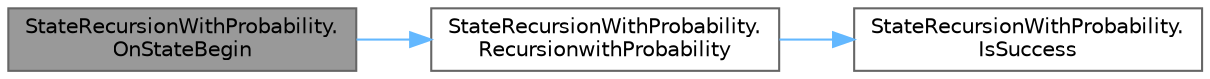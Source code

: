 digraph "StateRecursionWithProbability.OnStateBegin"
{
 // LATEX_PDF_SIZE
  bgcolor="transparent";
  edge [fontname=Helvetica,fontsize=10,labelfontname=Helvetica,labelfontsize=10];
  node [fontname=Helvetica,fontsize=10,shape=box,height=0.2,width=0.4];
  rankdir="LR";
  Node1 [id="Node000001",label="StateRecursionWithProbability.\lOnStateBegin",height=0.2,width=0.4,color="gray40", fillcolor="grey60", style="filled", fontcolor="black",tooltip=" "];
  Node1 -> Node2 [id="edge1_Node000001_Node000002",color="steelblue1",style="solid",tooltip=" "];
  Node2 [id="Node000002",label="StateRecursionWithProbability.\lRecursionwithProbability",height=0.2,width=0.4,color="grey40", fillcolor="white", style="filled",URL="$class_state_recursion_with_probability.html#a7311c3f9150a64136a157185651b9117",tooltip="確率で遷移を実行する"];
  Node2 -> Node3 [id="edge2_Node000002_Node000003",color="steelblue1",style="solid",tooltip=" "];
  Node3 [id="Node000003",label="StateRecursionWithProbability.\lIsSuccess",height=0.2,width=0.4,color="grey40", fillcolor="white", style="filled",URL="$class_state_recursion_with_probability.html#a85a20ee81b409f14dd514cebc17eeb45",tooltip="確率判定"];
}
